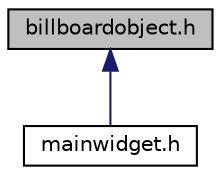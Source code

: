 digraph "billboardobject.h"
{
 // LATEX_PDF_SIZE
  edge [fontname="Helvetica",fontsize="10",labelfontname="Helvetica",labelfontsize="10"];
  node [fontname="Helvetica",fontsize="10",shape=record];
  Node1 [label="billboardobject.h",height=0.2,width=0.4,color="black", fillcolor="grey75", style="filled", fontcolor="black",tooltip="la classe BillboardObject devait etre a la base capable d'afficher des billboard, mais par manque de ..."];
  Node1 -> Node2 [dir="back",color="midnightblue",fontsize="10",style="solid",fontname="Helvetica"];
  Node2 [label="mainwidget.h",height=0.2,width=0.4,color="black", fillcolor="white", style="filled",URL="$mainwidget_8h.html",tooltip="la classe MainWidget est la classe principale qui contiens le graphe de scène et initialise la confit..."];
}
